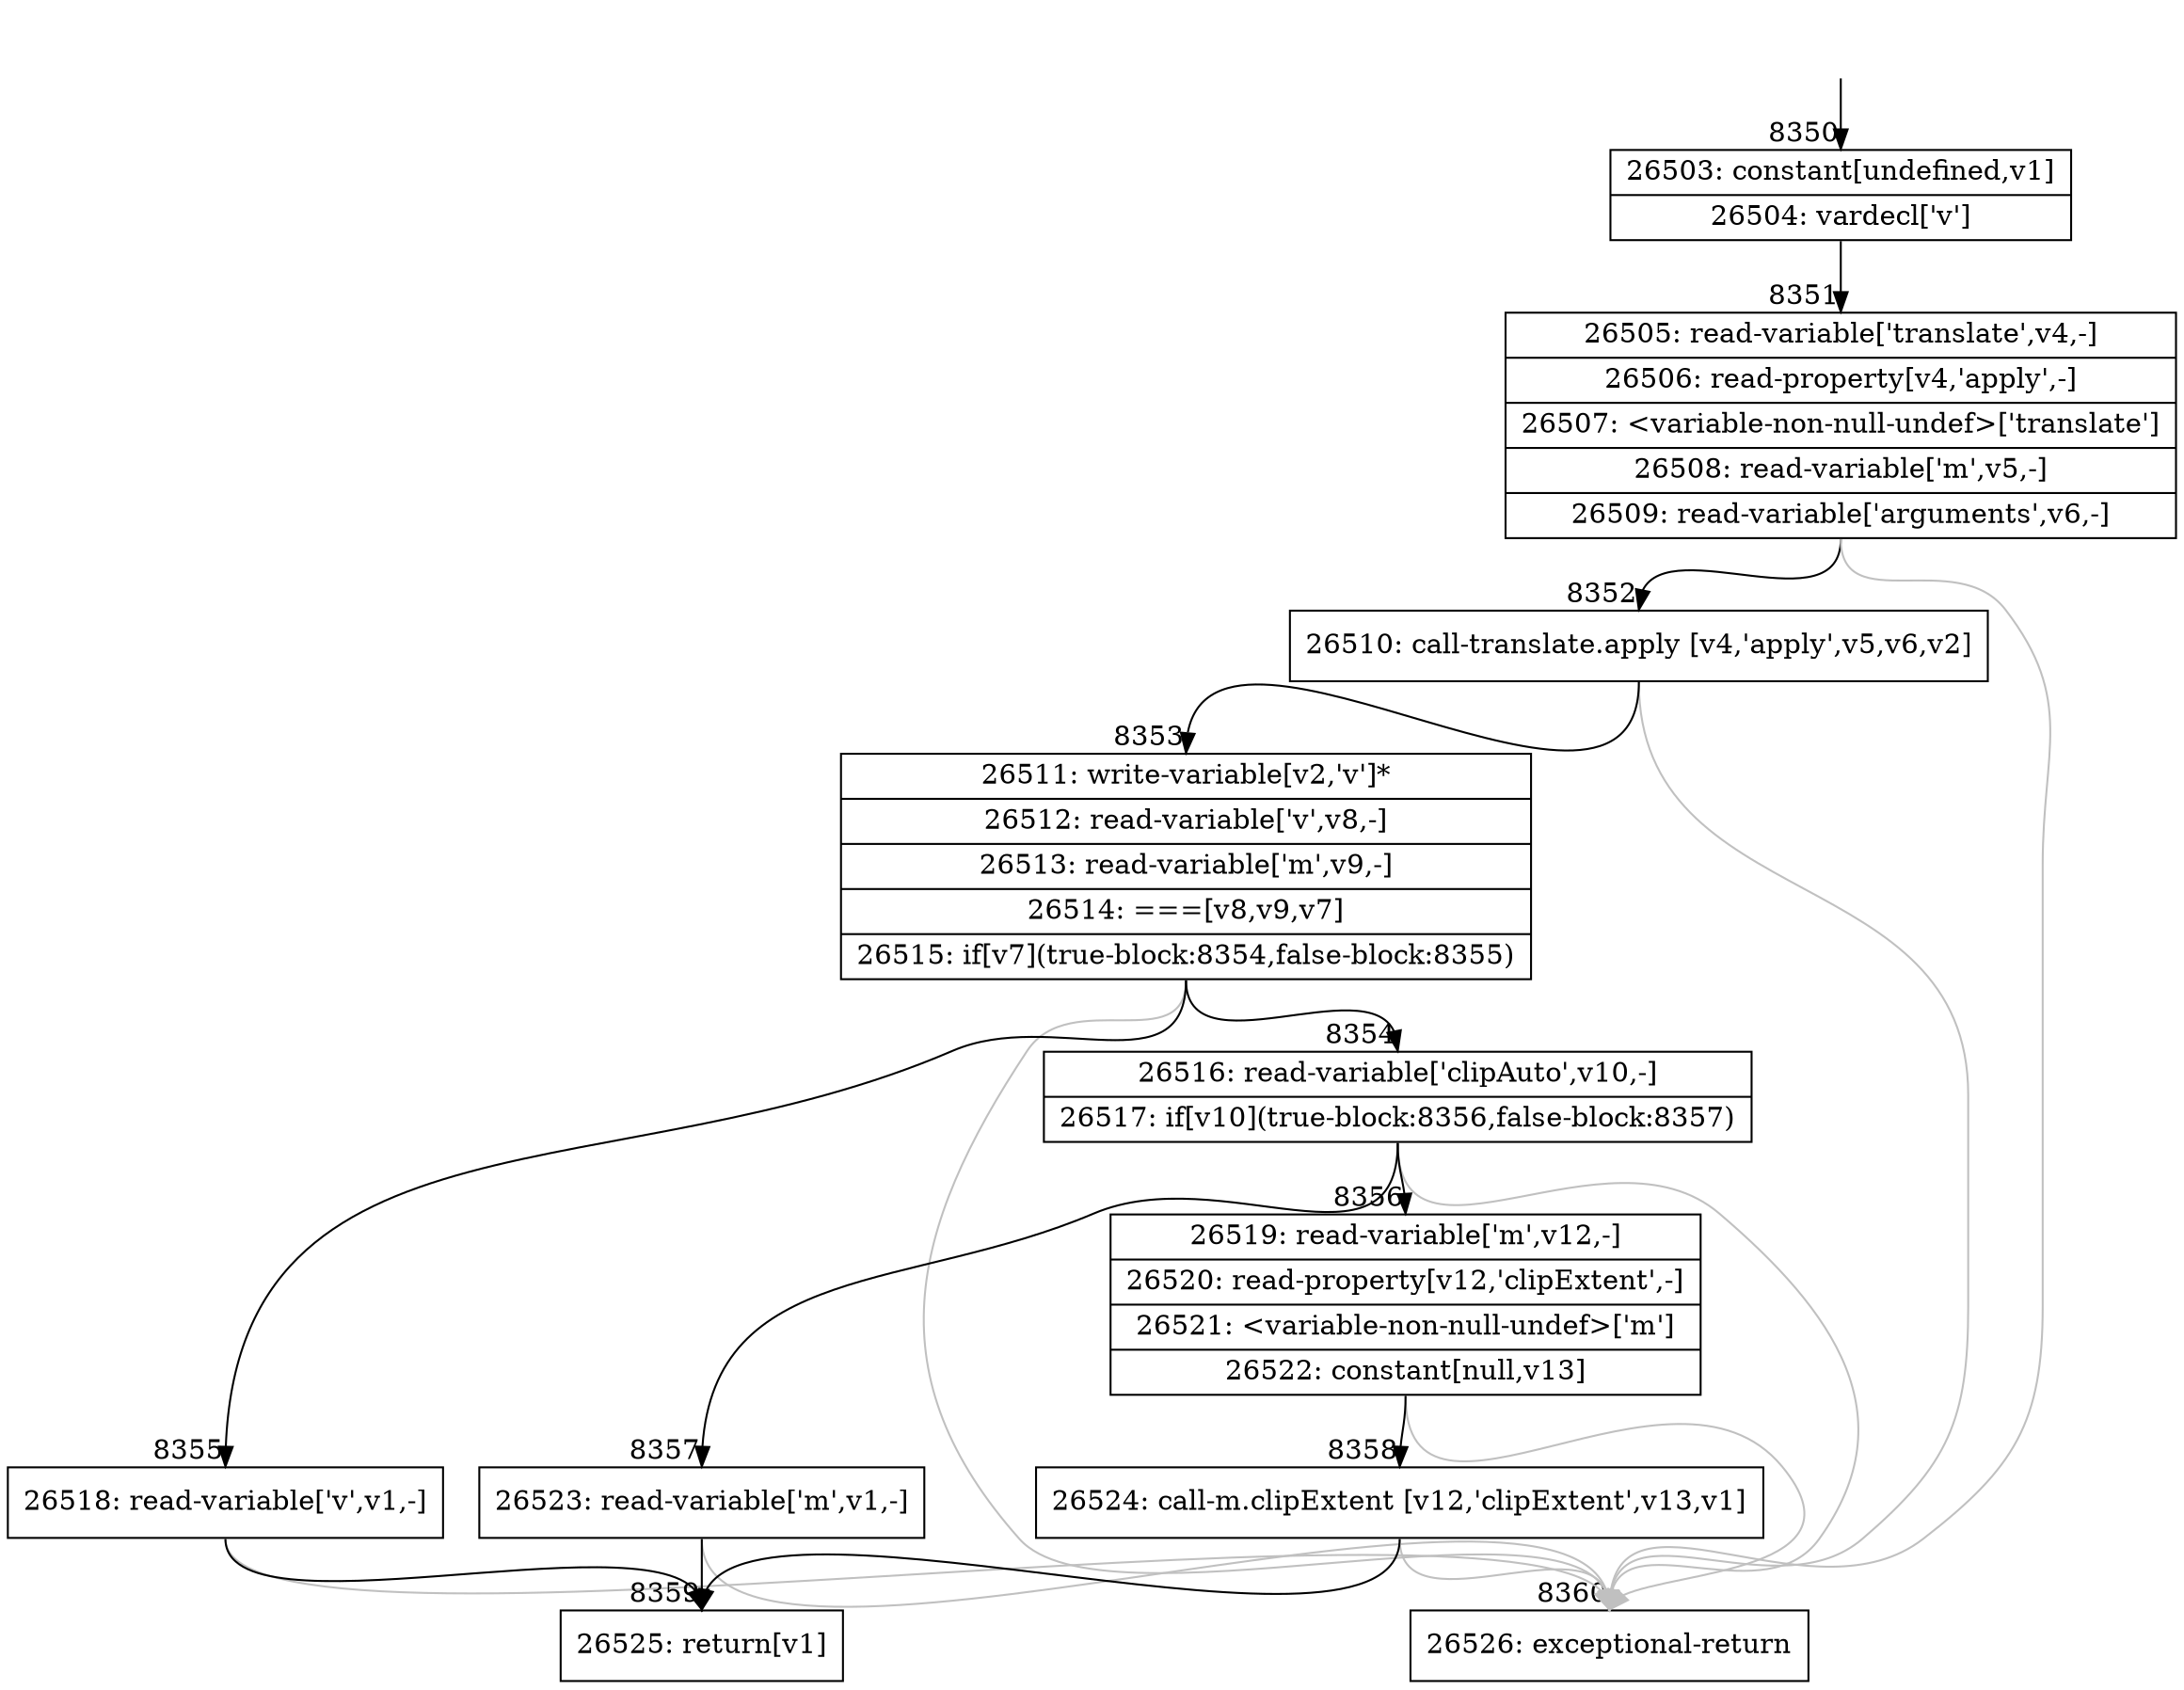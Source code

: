 digraph {
rankdir="TD"
BB_entry793[shape=none,label=""];
BB_entry793 -> BB8350 [tailport=s, headport=n, headlabel="    8350"]
BB8350 [shape=record label="{26503: constant[undefined,v1]|26504: vardecl['v']}" ] 
BB8350 -> BB8351 [tailport=s, headport=n, headlabel="      8351"]
BB8351 [shape=record label="{26505: read-variable['translate',v4,-]|26506: read-property[v4,'apply',-]|26507: \<variable-non-null-undef\>['translate']|26508: read-variable['m',v5,-]|26509: read-variable['arguments',v6,-]}" ] 
BB8351 -> BB8352 [tailport=s, headport=n, headlabel="      8352"]
BB8351 -> BB8360 [tailport=s, headport=n, color=gray, headlabel="      8360"]
BB8352 [shape=record label="{26510: call-translate.apply [v4,'apply',v5,v6,v2]}" ] 
BB8352 -> BB8353 [tailport=s, headport=n, headlabel="      8353"]
BB8352 -> BB8360 [tailport=s, headport=n, color=gray]
BB8353 [shape=record label="{26511: write-variable[v2,'v']*|26512: read-variable['v',v8,-]|26513: read-variable['m',v9,-]|26514: ===[v8,v9,v7]|26515: if[v7](true-block:8354,false-block:8355)}" ] 
BB8353 -> BB8354 [tailport=s, headport=n, headlabel="      8354"]
BB8353 -> BB8355 [tailport=s, headport=n, headlabel="      8355"]
BB8353 -> BB8360 [tailport=s, headport=n, color=gray]
BB8354 [shape=record label="{26516: read-variable['clipAuto',v10,-]|26517: if[v10](true-block:8356,false-block:8357)}" ] 
BB8354 -> BB8356 [tailport=s, headport=n, headlabel="      8356"]
BB8354 -> BB8357 [tailport=s, headport=n, headlabel="      8357"]
BB8354 -> BB8360 [tailport=s, headport=n, color=gray]
BB8355 [shape=record label="{26518: read-variable['v',v1,-]}" ] 
BB8355 -> BB8359 [tailport=s, headport=n, headlabel="      8359"]
BB8355 -> BB8360 [tailport=s, headport=n, color=gray]
BB8356 [shape=record label="{26519: read-variable['m',v12,-]|26520: read-property[v12,'clipExtent',-]|26521: \<variable-non-null-undef\>['m']|26522: constant[null,v13]}" ] 
BB8356 -> BB8358 [tailport=s, headport=n, headlabel="      8358"]
BB8356 -> BB8360 [tailport=s, headport=n, color=gray]
BB8357 [shape=record label="{26523: read-variable['m',v1,-]}" ] 
BB8357 -> BB8359 [tailport=s, headport=n]
BB8357 -> BB8360 [tailport=s, headport=n, color=gray]
BB8358 [shape=record label="{26524: call-m.clipExtent [v12,'clipExtent',v13,v1]}" ] 
BB8358 -> BB8359 [tailport=s, headport=n]
BB8358 -> BB8360 [tailport=s, headport=n, color=gray]
BB8359 [shape=record label="{26525: return[v1]}" ] 
BB8360 [shape=record label="{26526: exceptional-return}" ] 
//#$~ 4740
}
